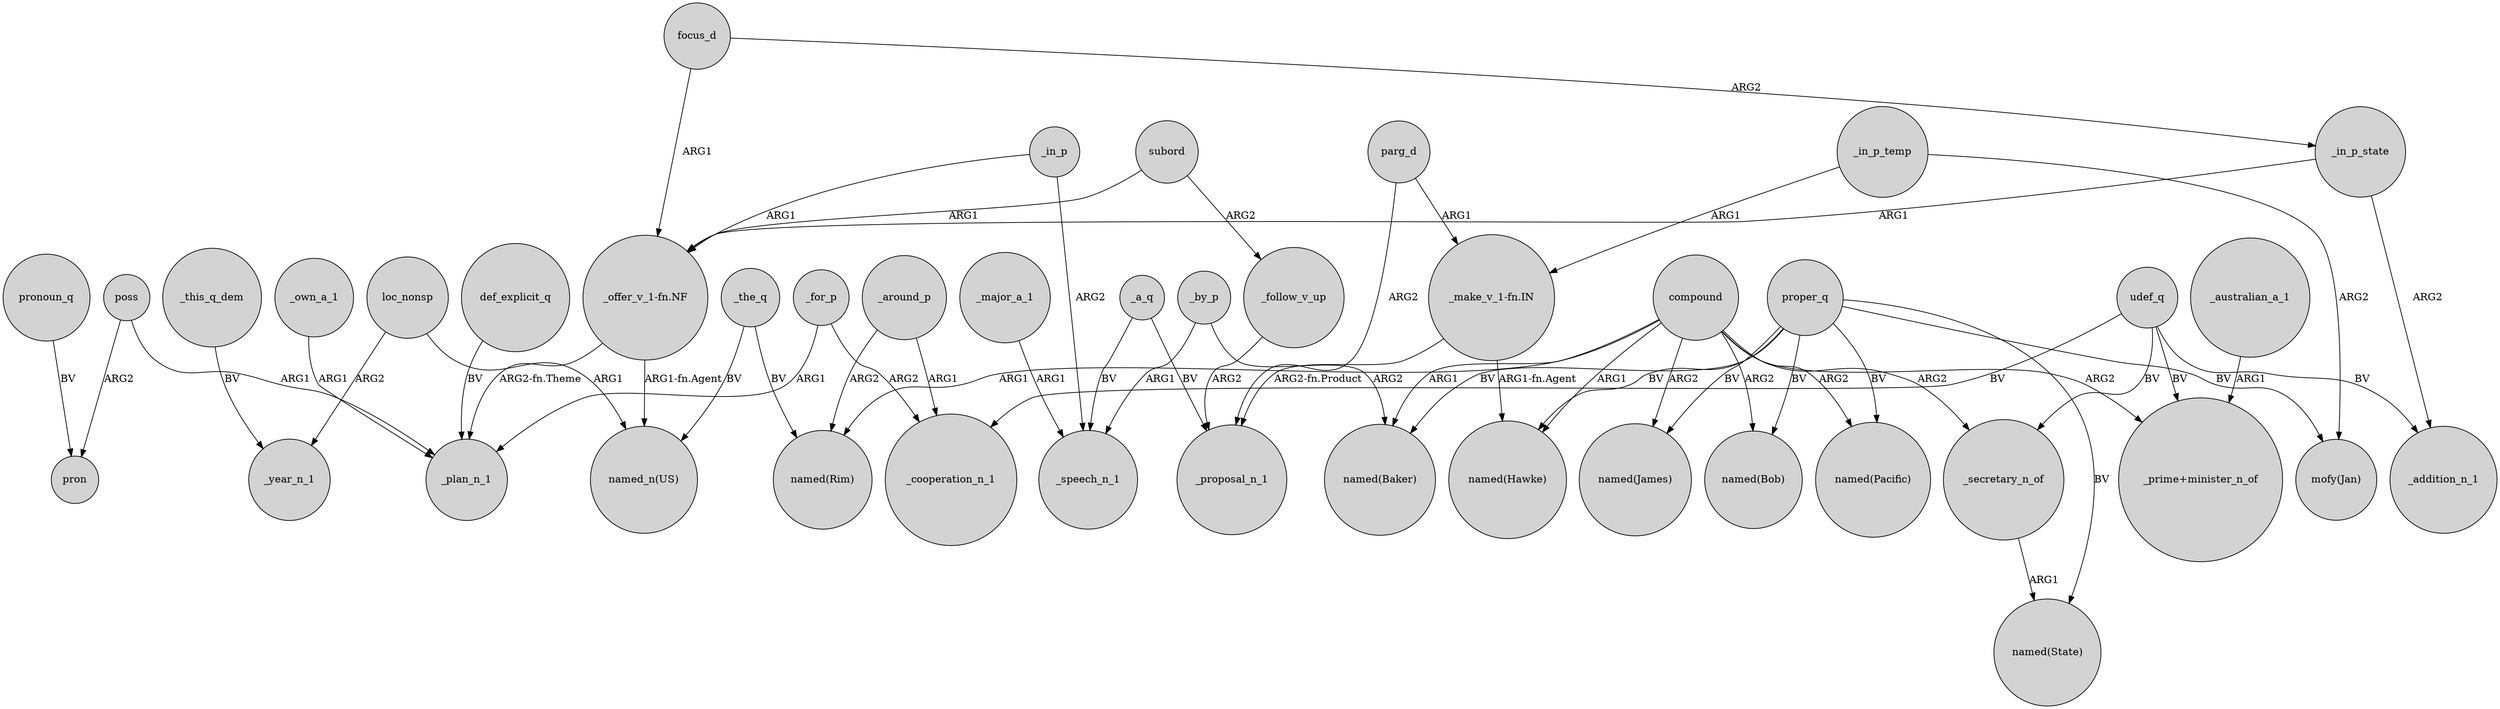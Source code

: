 digraph {
	node [shape=circle style=filled]
	poss -> _plan_n_1 [label=ARG1]
	compound -> _secretary_n_of [label=ARG2]
	_around_p -> "named(Rim)" [label=ARG2]
	"_offer_v_1-fn.NF" -> _plan_n_1 [label="ARG2-fn.Theme"]
	_in_p -> "_offer_v_1-fn.NF" [label=ARG1]
	udef_q -> _secretary_n_of [label=BV]
	poss -> pron [label=ARG2]
	_in_p_state -> "_offer_v_1-fn.NF" [label=ARG1]
	compound -> "_prime+minister_n_of" [label=ARG2]
	_in_p_temp -> "mofy(Jan)" [label=ARG2]
	subord -> "_offer_v_1-fn.NF" [label=ARG1]
	_australian_a_1 -> "_prime+minister_n_of" [label=ARG1]
	focus_d -> _in_p_state [label=ARG2]
	compound -> "named(James)" [label=ARG2]
	def_explicit_q -> _plan_n_1 [label=BV]
	compound -> "named(Pacific)" [label=ARG2]
	proper_q -> "named(Bob)" [label=BV]
	loc_nonsp -> "named_n(US)" [label=ARG1]
	_own_a_1 -> _plan_n_1 [label=ARG1]
	proper_q -> "mofy(Jan)" [label=BV]
	compound -> "named(Rim)" [label=ARG1]
	_for_p -> _cooperation_n_1 [label=ARG2]
	compound -> "named(Bob)" [label=ARG2]
	_the_q -> "named_n(US)" [label=BV]
	_for_p -> _plan_n_1 [label=ARG1]
	proper_q -> "named(Baker)" [label=BV]
	pronoun_q -> pron [label=BV]
	udef_q -> "_prime+minister_n_of" [label=BV]
	_follow_v_up -> _proposal_n_1 [label=ARG2]
	focus_d -> "_offer_v_1-fn.NF" [label=ARG1]
	compound -> "named(Hawke)" [label=ARG1]
	subord -> _follow_v_up [label=ARG2]
	"_offer_v_1-fn.NF" -> "named_n(US)" [label="ARG1-fn.Agent"]
	loc_nonsp -> _year_n_1 [label=ARG2]
	_secretary_n_of -> "named(State)" [label=ARG1]
	_around_p -> _cooperation_n_1 [label=ARG1]
	proper_q -> "named(James)" [label=BV]
	"_make_v_1-fn.IN" -> _proposal_n_1 [label="ARG2-fn.Product"]
	_by_p -> "named(Baker)" [label=ARG2]
	_in_p_temp -> "_make_v_1-fn.IN" [label=ARG1]
	proper_q -> "named(Hawke)" [label=BV]
	udef_q -> _cooperation_n_1 [label=BV]
	_in_p_state -> _addition_n_1 [label=ARG2]
	parg_d -> _proposal_n_1 [label=ARG2]
	parg_d -> "_make_v_1-fn.IN" [label=ARG1]
	_in_p -> _speech_n_1 [label=ARG2]
	"_make_v_1-fn.IN" -> "named(Hawke)" [label="ARG1-fn.Agent"]
	proper_q -> "named(State)" [label=BV]
	_major_a_1 -> _speech_n_1 [label=ARG1]
	compound -> "named(Baker)" [label=ARG1]
	_a_q -> _speech_n_1 [label=BV]
	_by_p -> _speech_n_1 [label=ARG1]
	proper_q -> "named(Pacific)" [label=BV]
	_the_q -> "named(Rim)" [label=BV]
	udef_q -> _addition_n_1 [label=BV]
	_a_q -> _proposal_n_1 [label=BV]
	_this_q_dem -> _year_n_1 [label=BV]
}
